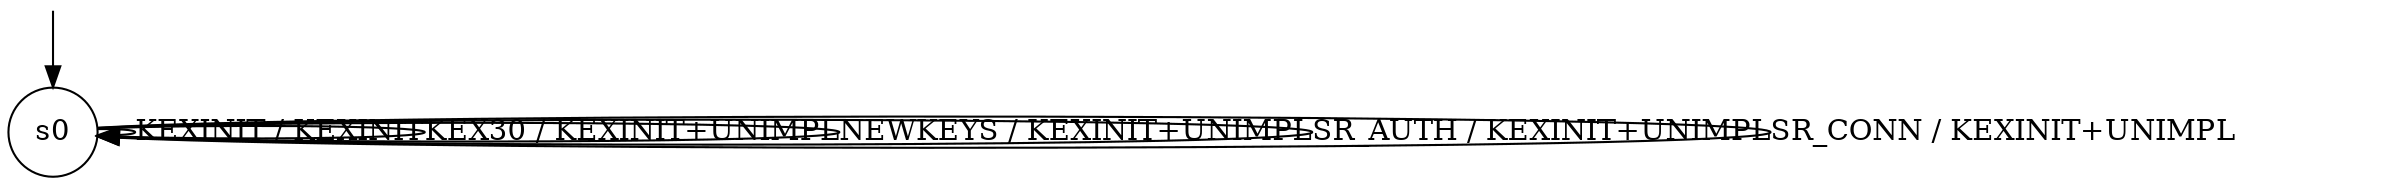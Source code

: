 digraph g {

	s0 [shape="circle" label="s0"];
	s0 -> s0 [label="KEXINIT / KEXINIT"];
	s0 -> s0 [label="KEX30 / KEXINIT+UNIMPL"];
	s0 -> s0 [label="NEWKEYS / KEXINIT+UNIMPL"];
	s0 -> s0 [label="SR_AUTH / KEXINIT+UNIMPL"];
	s0 -> s0 [label="SR_CONN / KEXINIT+UNIMPL"];

__start0 [label="" shape="none" width="0" height="0"];
__start0 -> s0;

}
